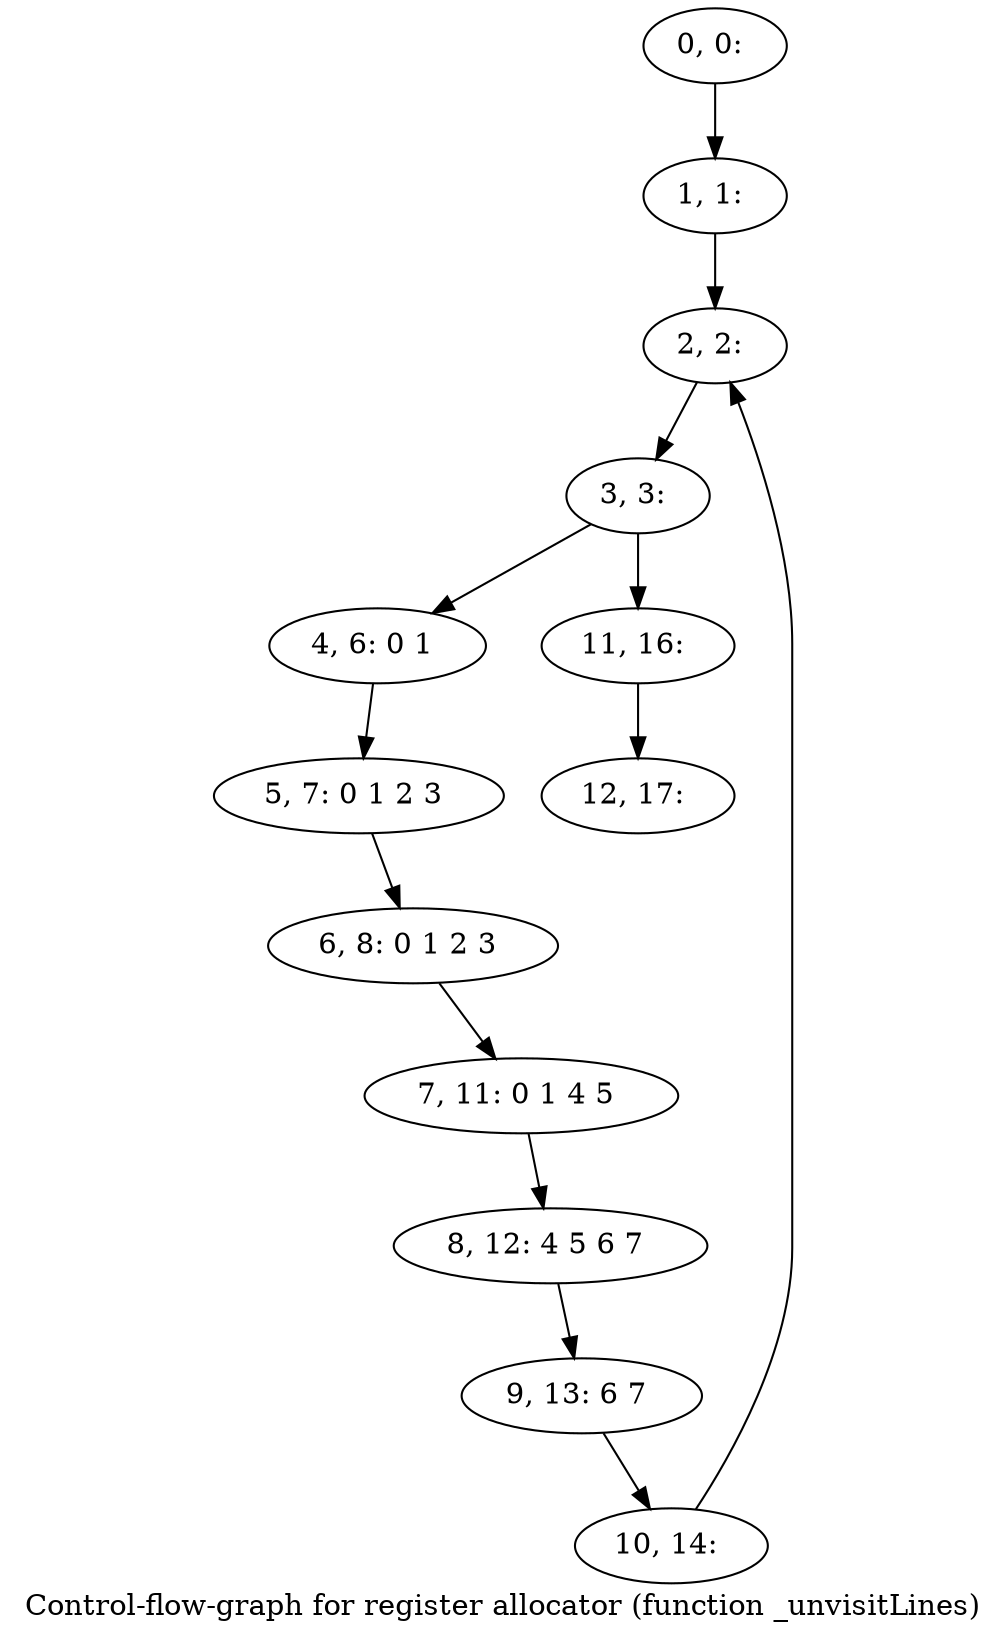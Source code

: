digraph G {
graph [label="Control-flow-graph for register allocator (function _unvisitLines)"]
0[label="0, 0: "];
1[label="1, 1: "];
2[label="2, 2: "];
3[label="3, 3: "];
4[label="4, 6: 0 1 "];
5[label="5, 7: 0 1 2 3 "];
6[label="6, 8: 0 1 2 3 "];
7[label="7, 11: 0 1 4 5 "];
8[label="8, 12: 4 5 6 7 "];
9[label="9, 13: 6 7 "];
10[label="10, 14: "];
11[label="11, 16: "];
12[label="12, 17: "];
0->1 ;
1->2 ;
2->3 ;
3->4 ;
3->11 ;
4->5 ;
5->6 ;
6->7 ;
7->8 ;
8->9 ;
9->10 ;
10->2 ;
11->12 ;
}
